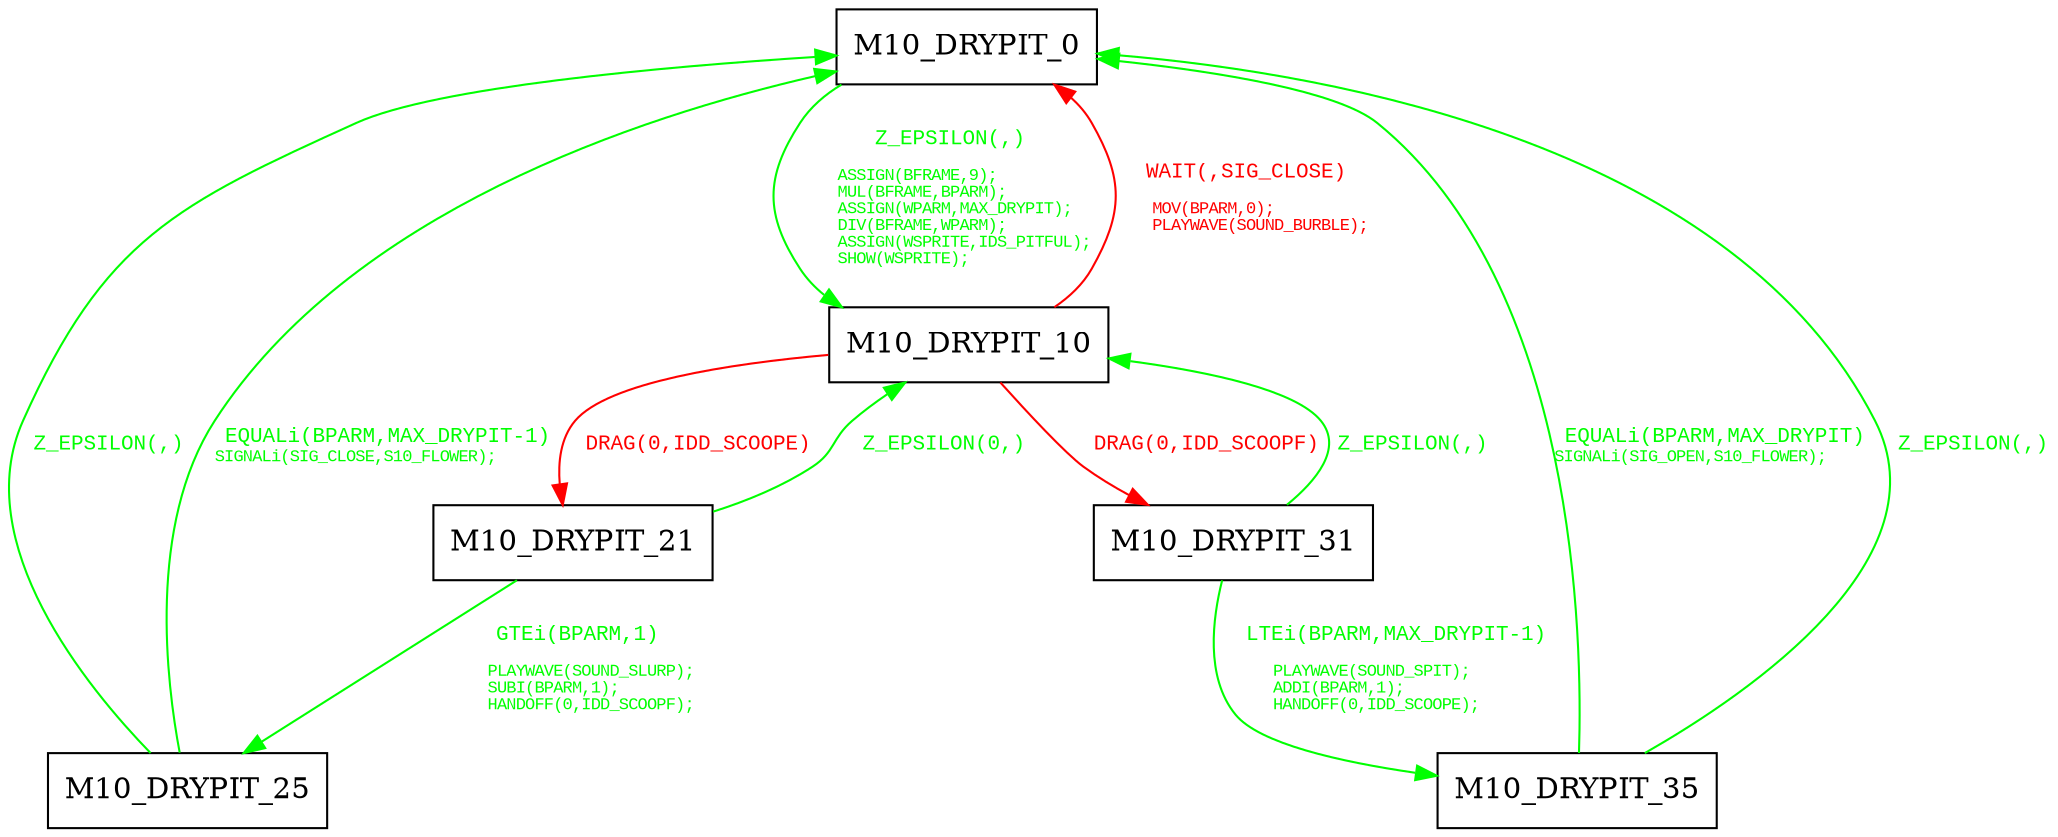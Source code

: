 digraph {
 node [shape=record];
"M10_DRYPIT_0" -> "M10_DRYPIT_10"[color=green, fontcolor=green, label=< <font face="Courier New" point-size="10">
Z_EPSILON(,)<br/>
<font point-size="8"><br align="left"/>
    ASSIGN(BFRAME,9);<br align="left"/>
    MUL(BFRAME,BPARM);<br align="left"/>
    ASSIGN(WPARM,MAX_DRYPIT);<br align="left"/>
    DIV(BFRAME,WPARM);<br align="left"/>
    ASSIGN(WSPRITE,IDS_PITFUL);<br align="left"/>
    SHOW(WSPRITE);<br align="left"/>
</font></font>>];
"M10_DRYPIT_10" -> "M10_DRYPIT_21"[color=red, fontcolor=red, label=< <font face="Courier New" point-size="10">
DRAG(0,IDD_SCOOPE)<br/>
</font>>];
"M10_DRYPIT_10" -> "M10_DRYPIT_31"[color=red, fontcolor=red, label=< <font face="Courier New" point-size="10">
DRAG(0,IDD_SCOOPF)<br/>
</font>>];
"M10_DRYPIT_10" -> "M10_DRYPIT_0"[color=red, fontcolor=red, label=< <font face="Courier New" point-size="10">
WAIT(,SIG_CLOSE)<br/>
<font point-size="8"><br align="left"/>
    MOV(BPARM,0);<br align="left"/>
    PLAYWAVE(SOUND_BURBLE);<br align="left"/>
</font></font>>];
"M10_DRYPIT_21" -> "M10_DRYPIT_25"[color=green, fontcolor=green, label=< <font face="Courier New" point-size="10">
GTEi(BPARM,1)<br/>
<font point-size="8"><br align="left"/>
    PLAYWAVE(SOUND_SLURP);<br align="left"/>
    SUBI(BPARM,1);<br align="left"/>
    HANDOFF(0,IDD_SCOOPF);<br align="left"/>
</font></font>>];
"M10_DRYPIT_21" -> "M10_DRYPIT_10"[color=green, fontcolor=green, label=< <font face="Courier New" point-size="10">
Z_EPSILON(0,)<br/>
</font>>];
"M10_DRYPIT_25" -> "M10_DRYPIT_0"[color=green, fontcolor=green, label=< <font face="Courier New" point-size="10">
EQUALi(BPARM,MAX_DRYPIT-1)<br/>
<font point-size="8">SIGNALi(SIG_CLOSE,S10_FLOWER);<br align="left"/>
</font></font>>];
"M10_DRYPIT_25" -> "M10_DRYPIT_0"[color=green, fontcolor=green, label=< <font face="Courier New" point-size="10">
Z_EPSILON(,)<br/>
</font>>];
"M10_DRYPIT_31" -> "M10_DRYPIT_35"[color=green, fontcolor=green, label=< <font face="Courier New" point-size="10">
LTEi(BPARM,MAX_DRYPIT-1)<br/>
<font point-size="8"><br align="left"/>
    PLAYWAVE(SOUND_SPIT);<br align="left"/>
    ADDI(BPARM,1);<br align="left"/>
    HANDOFF(0,IDD_SCOOPE);<br align="left"/>
</font></font>>];
"M10_DRYPIT_31" -> "M10_DRYPIT_10"[color=green, fontcolor=green, label=< <font face="Courier New" point-size="10">
Z_EPSILON(,)<br/>
</font>>];
"M10_DRYPIT_35" -> "M10_DRYPIT_0"[color=green, fontcolor=green, label=< <font face="Courier New" point-size="10">
EQUALi(BPARM,MAX_DRYPIT)<br/>
<font point-size="8">SIGNALi(SIG_OPEN,S10_FLOWER);<br align="left"/>
</font></font>>];
"M10_DRYPIT_35" -> "M10_DRYPIT_0"[color=green, fontcolor=green, label=< <font face="Courier New" point-size="10">
Z_EPSILON(,)<br/>
</font>>];
}

